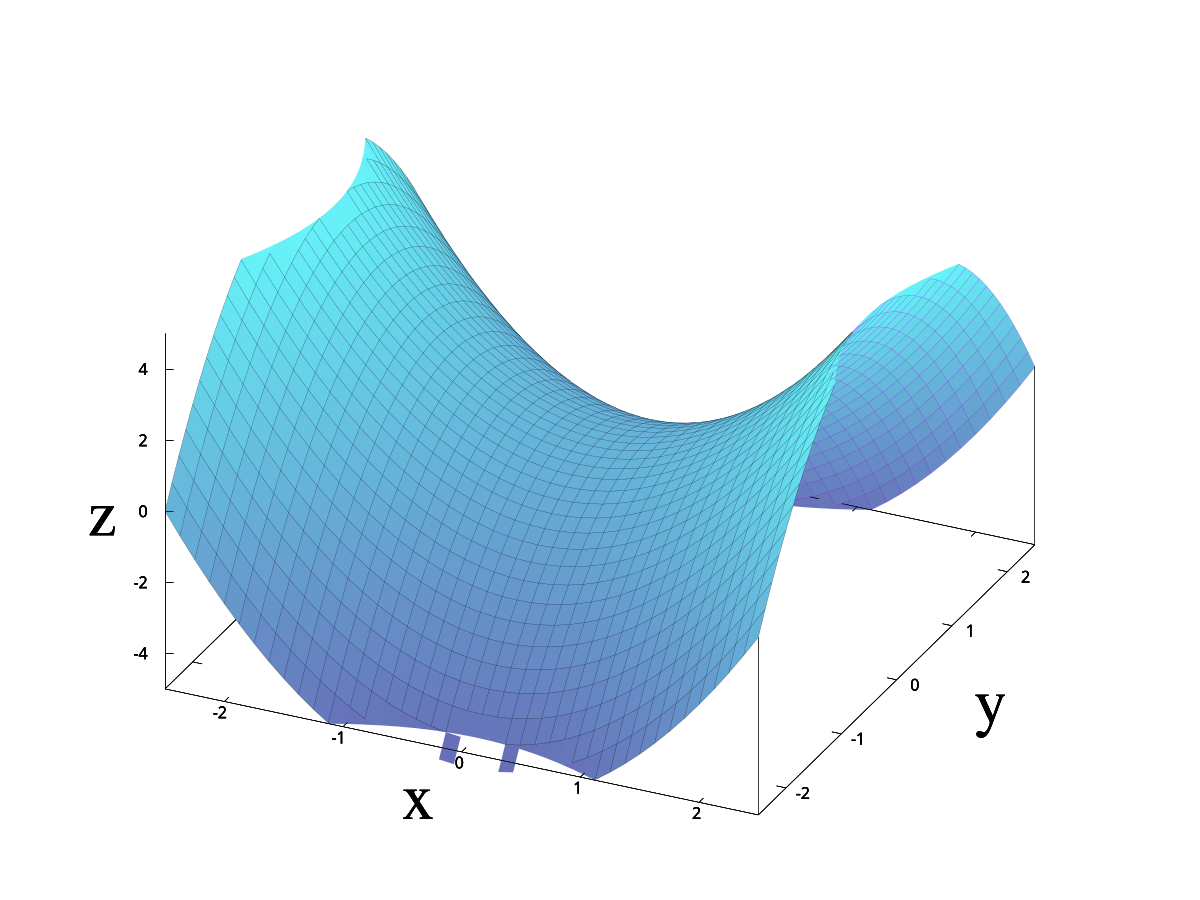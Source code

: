 set term svg size 800,600 enhanced font 'Times, 18'
set output 'multivariate_saddle.svg'

set multiplot

set xlabel "x"
set ylabel "y"
set zlabel "z"
set xrange [-2.5:2.5]
set yrange [-2.5:2.5]
set zrange [-5.0:5.0]
unset colorbox
set view 50,25
set style fill solid 0.6

set border lw 0.5
unset key
set xlabel font 'Times, 48'
set ylabel font 'Times, 48'
set zlabel font 'Times, 48'

set hidden3d front
set ticslevel 0
set isosamples 20,200

# Draw the grids and intersection curve.
set isosamples 41,41
set palette defined (0 "navy", 10 "cyan")
splot 0.95-1<y && y<1.05-1 ? x*x-0.035 : -6 w lines lt 7 lw 3
splot 0.95-1<x && x<1.05-1 ? -y*y-0.035 : -6 w lines lt 7 lw 3
splot x*x - y*y w pm3d
splot x*x - y*y w lines lt 8 lw 0.1
